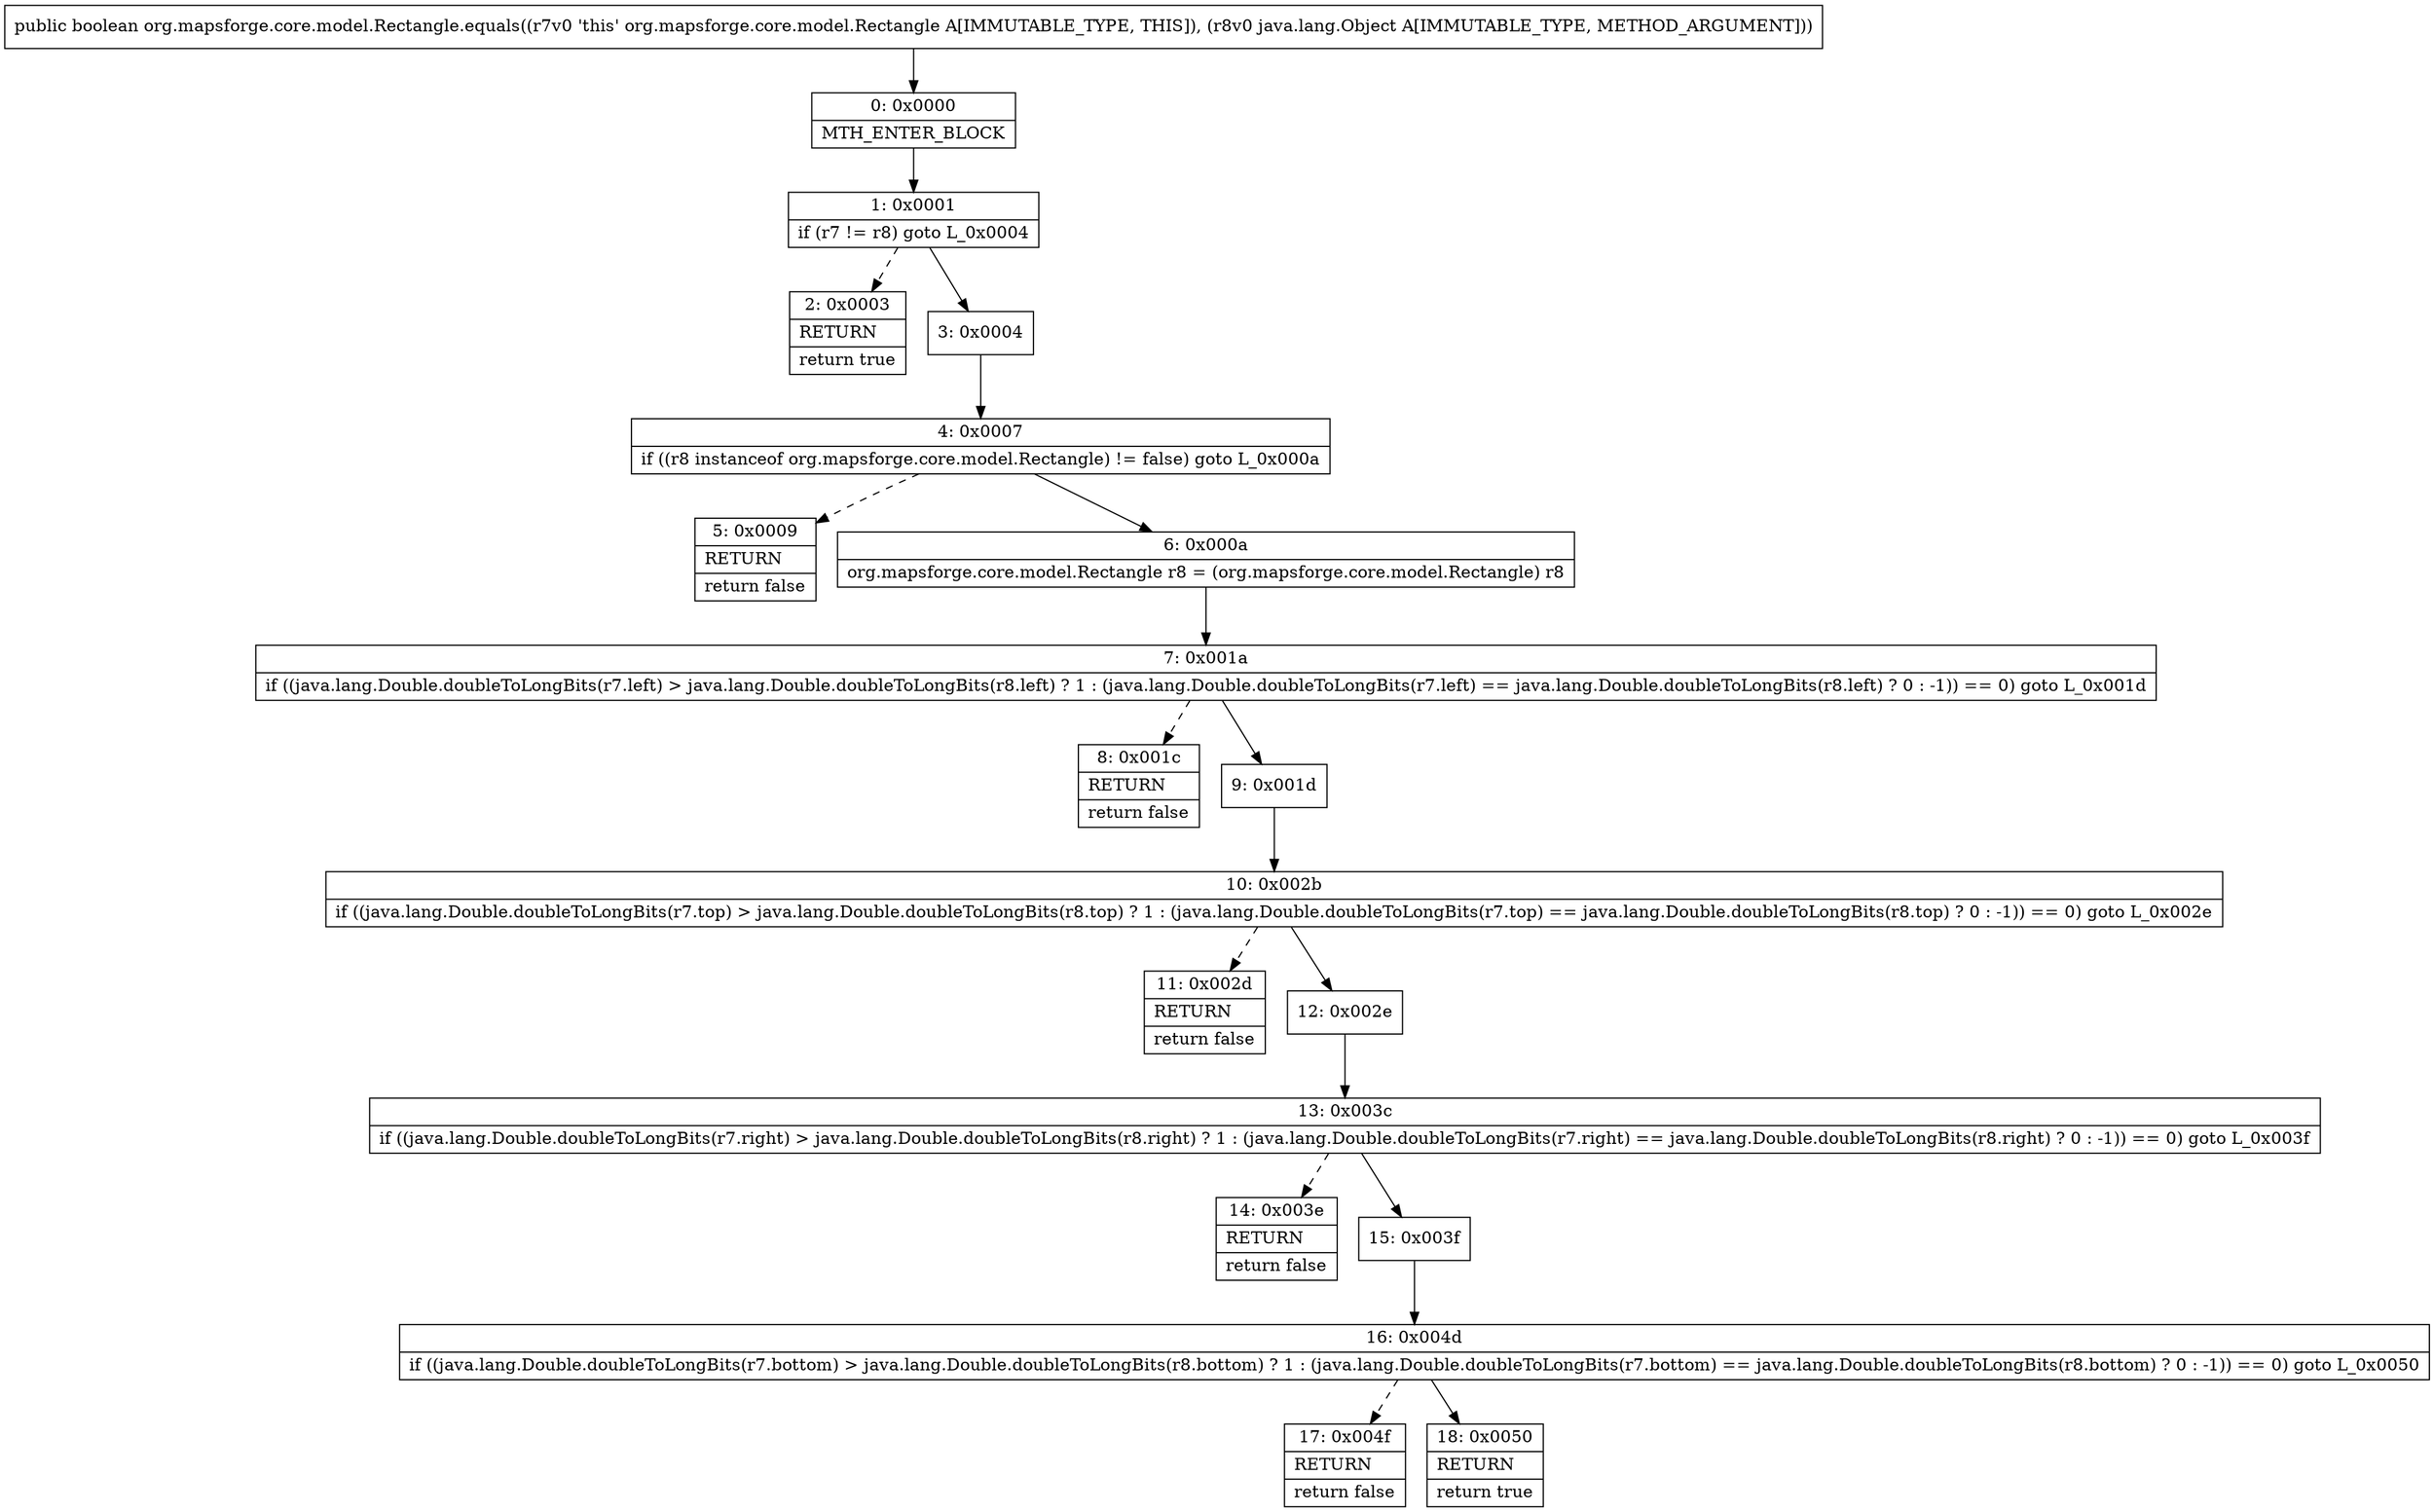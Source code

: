 digraph "CFG fororg.mapsforge.core.model.Rectangle.equals(Ljava\/lang\/Object;)Z" {
Node_0 [shape=record,label="{0\:\ 0x0000|MTH_ENTER_BLOCK\l}"];
Node_1 [shape=record,label="{1\:\ 0x0001|if (r7 != r8) goto L_0x0004\l}"];
Node_2 [shape=record,label="{2\:\ 0x0003|RETURN\l|return true\l}"];
Node_3 [shape=record,label="{3\:\ 0x0004}"];
Node_4 [shape=record,label="{4\:\ 0x0007|if ((r8 instanceof org.mapsforge.core.model.Rectangle) != false) goto L_0x000a\l}"];
Node_5 [shape=record,label="{5\:\ 0x0009|RETURN\l|return false\l}"];
Node_6 [shape=record,label="{6\:\ 0x000a|org.mapsforge.core.model.Rectangle r8 = (org.mapsforge.core.model.Rectangle) r8\l}"];
Node_7 [shape=record,label="{7\:\ 0x001a|if ((java.lang.Double.doubleToLongBits(r7.left) \> java.lang.Double.doubleToLongBits(r8.left) ? 1 : (java.lang.Double.doubleToLongBits(r7.left) == java.lang.Double.doubleToLongBits(r8.left) ? 0 : \-1)) == 0) goto L_0x001d\l}"];
Node_8 [shape=record,label="{8\:\ 0x001c|RETURN\l|return false\l}"];
Node_9 [shape=record,label="{9\:\ 0x001d}"];
Node_10 [shape=record,label="{10\:\ 0x002b|if ((java.lang.Double.doubleToLongBits(r7.top) \> java.lang.Double.doubleToLongBits(r8.top) ? 1 : (java.lang.Double.doubleToLongBits(r7.top) == java.lang.Double.doubleToLongBits(r8.top) ? 0 : \-1)) == 0) goto L_0x002e\l}"];
Node_11 [shape=record,label="{11\:\ 0x002d|RETURN\l|return false\l}"];
Node_12 [shape=record,label="{12\:\ 0x002e}"];
Node_13 [shape=record,label="{13\:\ 0x003c|if ((java.lang.Double.doubleToLongBits(r7.right) \> java.lang.Double.doubleToLongBits(r8.right) ? 1 : (java.lang.Double.doubleToLongBits(r7.right) == java.lang.Double.doubleToLongBits(r8.right) ? 0 : \-1)) == 0) goto L_0x003f\l}"];
Node_14 [shape=record,label="{14\:\ 0x003e|RETURN\l|return false\l}"];
Node_15 [shape=record,label="{15\:\ 0x003f}"];
Node_16 [shape=record,label="{16\:\ 0x004d|if ((java.lang.Double.doubleToLongBits(r7.bottom) \> java.lang.Double.doubleToLongBits(r8.bottom) ? 1 : (java.lang.Double.doubleToLongBits(r7.bottom) == java.lang.Double.doubleToLongBits(r8.bottom) ? 0 : \-1)) == 0) goto L_0x0050\l}"];
Node_17 [shape=record,label="{17\:\ 0x004f|RETURN\l|return false\l}"];
Node_18 [shape=record,label="{18\:\ 0x0050|RETURN\l|return true\l}"];
MethodNode[shape=record,label="{public boolean org.mapsforge.core.model.Rectangle.equals((r7v0 'this' org.mapsforge.core.model.Rectangle A[IMMUTABLE_TYPE, THIS]), (r8v0 java.lang.Object A[IMMUTABLE_TYPE, METHOD_ARGUMENT])) }"];
MethodNode -> Node_0;
Node_0 -> Node_1;
Node_1 -> Node_2[style=dashed];
Node_1 -> Node_3;
Node_3 -> Node_4;
Node_4 -> Node_5[style=dashed];
Node_4 -> Node_6;
Node_6 -> Node_7;
Node_7 -> Node_8[style=dashed];
Node_7 -> Node_9;
Node_9 -> Node_10;
Node_10 -> Node_11[style=dashed];
Node_10 -> Node_12;
Node_12 -> Node_13;
Node_13 -> Node_14[style=dashed];
Node_13 -> Node_15;
Node_15 -> Node_16;
Node_16 -> Node_17[style=dashed];
Node_16 -> Node_18;
}


